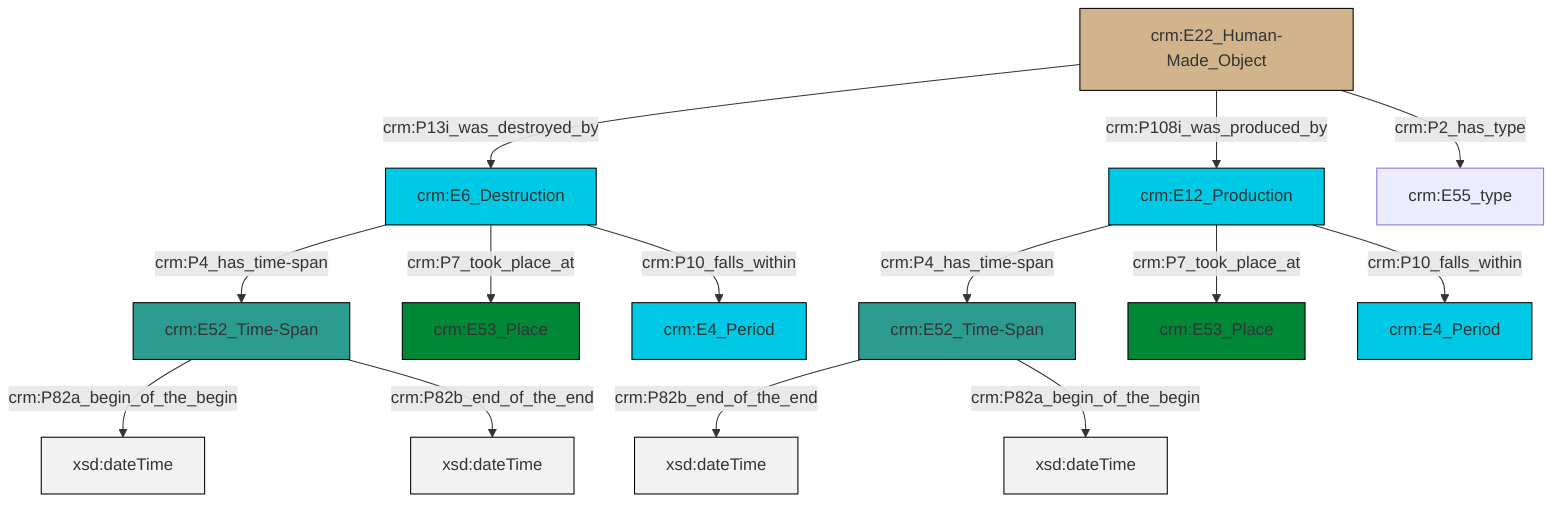 graph TD
classDef Literal fill:#f2f2f2,stroke:#000000;
classDef CRM_Entity fill:#FFFFFF,stroke:#000000;
classDef Temporal_Entity fill:#00C9E6, stroke:#000000;
classDef Type fill:#E18312, stroke:#000000;
classDef Time-Span fill:#2C9C91, stroke:#000000;
classDef Appellation fill:#FFEB7F, stroke:#000000;
classDef Place fill:#008836, stroke:#000000;
classDef Persistent_Item fill:#B266B2, stroke:#000000;
classDef Conceptual_Object fill:#FFD700, stroke:#000000;
classDef Physical_Thing fill:#D2B48C, stroke:#000000;
classDef Actor fill:#f58aad, stroke:#000000;
classDef PC_Classes fill:#4ce600, stroke:#000000;
classDef Multi fill:#cccccc,stroke:#000000;

0["crm:E52_Time-Span"]:::Time-Span -->|crm:P82a_begin_of_the_begin| 2[xsd:dateTime]:::Literal
3["crm:E12_Production"]:::Temporal_Entity -->|crm:P4_has_time-span| 4["crm:E52_Time-Span"]:::Time-Span
5["crm:E22_Human-Made_Object"]:::Physical_Thing -->|crm:P13i_was_destroyed_by| 6["crm:E6_Destruction"]:::Temporal_Entity
3["crm:E12_Production"]:::Temporal_Entity -->|crm:P7_took_place_at| 9["crm:E53_Place"]:::Place
5["crm:E22_Human-Made_Object"]:::Physical_Thing -->|crm:P108i_was_produced_by| 3["crm:E12_Production"]:::Temporal_Entity
6["crm:E6_Destruction"]:::Temporal_Entity -->|crm:P4_has_time-span| 0["crm:E52_Time-Span"]:::Time-Span
6["crm:E6_Destruction"]:::Temporal_Entity -->|crm:P7_took_place_at| 7["crm:E53_Place"]:::Place
4["crm:E52_Time-Span"]:::Time-Span -->|crm:P82b_end_of_the_end| 15[xsd:dateTime]:::Literal
6["crm:E6_Destruction"]:::Temporal_Entity -->|crm:P10_falls_within| 17["crm:E4_Period"]:::Temporal_Entity
3["crm:E12_Production"]:::Temporal_Entity -->|crm:P10_falls_within| 18["crm:E4_Period"]:::Temporal_Entity
5["crm:E22_Human-Made_Object"]:::Physical_Thing -->|crm:P2_has_type| 10["crm:E55_type"]:::Default
0["crm:E52_Time-Span"]:::Time-Span -->|crm:P82b_end_of_the_end| 19[xsd:dateTime]:::Literal
4["crm:E52_Time-Span"]:::Time-Span -->|crm:P82a_begin_of_the_begin| 23[xsd:dateTime]:::Literal